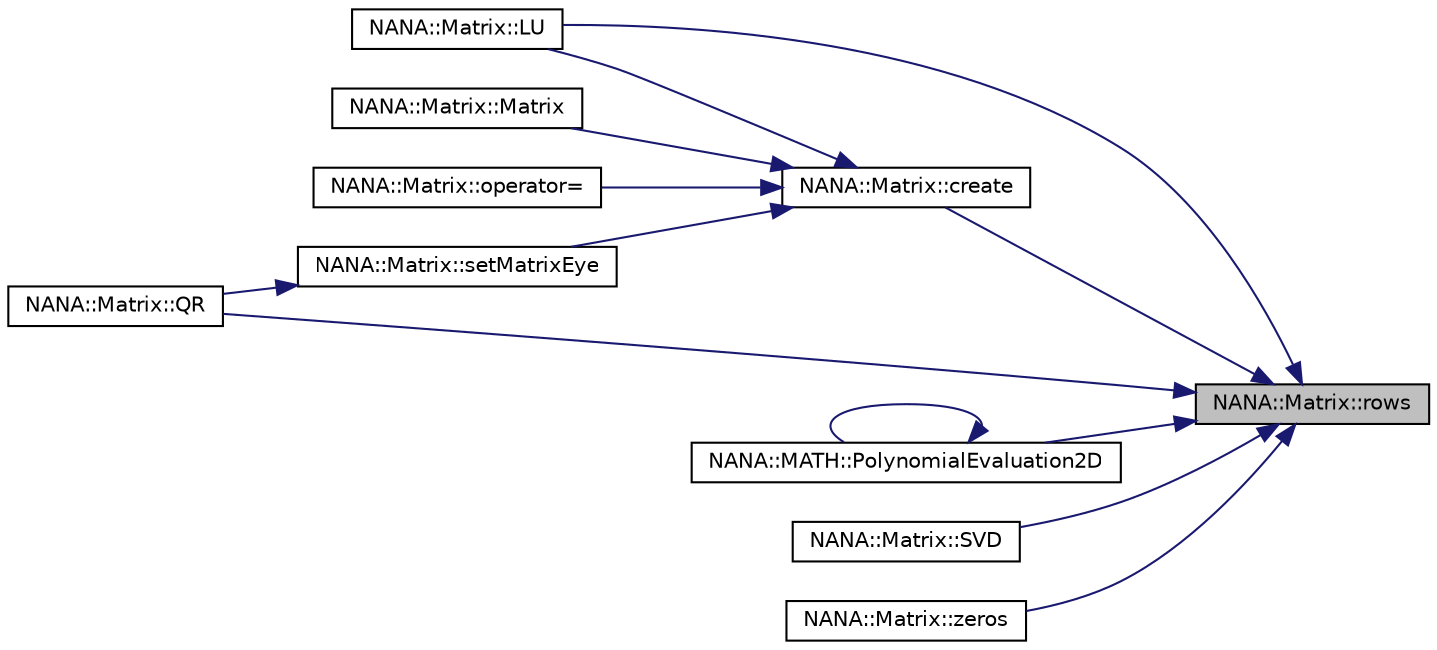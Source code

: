 digraph "NANA::Matrix::rows"
{
 // LATEX_PDF_SIZE
  edge [fontname="Helvetica",fontsize="10",labelfontname="Helvetica",labelfontsize="10"];
  node [fontname="Helvetica",fontsize="10",shape=record];
  rankdir="RL";
  Node1 [label="NANA::Matrix::rows",height=0.2,width=0.4,color="black", fillcolor="grey75", style="filled", fontcolor="black",tooltip="获取矩阵的行数"];
  Node1 -> Node2 [dir="back",color="midnightblue",fontsize="10",style="solid",fontname="Helvetica"];
  Node2 [label="NANA::Matrix::create",height=0.2,width=0.4,color="black", fillcolor="white", style="filled",URL="$class_n_a_n_a_1_1_matrix.html#a9143733c65d050c962bb9ea8fe03d19b",tooltip="申请内存"];
  Node2 -> Node3 [dir="back",color="midnightblue",fontsize="10",style="solid",fontname="Helvetica"];
  Node3 [label="NANA::Matrix::LU",height=0.2,width=0.4,color="black", fillcolor="white", style="filled",URL="$class_n_a_n_a_1_1_matrix.html#a4fa999237fe4b55b662bcd8e38707d1e",tooltip="实现矩阵的LU分解"];
  Node2 -> Node4 [dir="back",color="midnightblue",fontsize="10",style="solid",fontname="Helvetica"];
  Node4 [label="NANA::Matrix::Matrix",height=0.2,width=0.4,color="black", fillcolor="white", style="filled",URL="$class_n_a_n_a_1_1_matrix.html#a200779713f922b3c87ad193b3ea7f6b4",tooltip="构造函数，主动申请与管理内存"];
  Node2 -> Node5 [dir="back",color="midnightblue",fontsize="10",style="solid",fontname="Helvetica"];
  Node5 [label="NANA::Matrix::operator=",height=0.2,width=0.4,color="black", fillcolor="white", style="filled",URL="$class_n_a_n_a_1_1_matrix.html#af8f91cc9e267b3c55d0b8e6cb80351c4",tooltip="等于时"];
  Node2 -> Node6 [dir="back",color="midnightblue",fontsize="10",style="solid",fontname="Helvetica"];
  Node6 [label="NANA::Matrix::setMatrixEye",height=0.2,width=0.4,color="black", fillcolor="white", style="filled",URL="$class_n_a_n_a_1_1_matrix.html#a0a5423a5d4ad70b3225216b7a6542ee4",tooltip="将当前矩阵设置为单位矩阵"];
  Node6 -> Node7 [dir="back",color="midnightblue",fontsize="10",style="solid",fontname="Helvetica"];
  Node7 [label="NANA::Matrix::QR",height=0.2,width=0.4,color="black", fillcolor="white", style="filled",URL="$class_n_a_n_a_1_1_matrix.html#aa7c0b878879e366512929f60b01b883b",tooltip="基于豪斯荷尔德变换实现矩阵的QR分解"];
  Node1 -> Node3 [dir="back",color="midnightblue",fontsize="10",style="solid",fontname="Helvetica"];
  Node1 -> Node8 [dir="back",color="midnightblue",fontsize="10",style="solid",fontname="Helvetica"];
  Node8 [label="NANA::MATH::PolynomialEvaluation2D",height=0.2,width=0.4,color="black", fillcolor="white", style="filled",URL="$polynomialevaluation_8hpp.html#af878aea278122eda8be688e6a205c001",tooltip="二维多项式求值"];
  Node8 -> Node8 [dir="back",color="midnightblue",fontsize="10",style="solid",fontname="Helvetica"];
  Node1 -> Node7 [dir="back",color="midnightblue",fontsize="10",style="solid",fontname="Helvetica"];
  Node1 -> Node9 [dir="back",color="midnightblue",fontsize="10",style="solid",fontname="Helvetica"];
  Node9 [label="NANA::Matrix::SVD",height=0.2,width=0.4,color="black", fillcolor="white", style="filled",URL="$class_n_a_n_a_1_1_matrix.html#a8352dc7654f5aa3b0739675226f506b3",tooltip="实现奇异值分解"];
  Node1 -> Node10 [dir="back",color="midnightblue",fontsize="10",style="solid",fontname="Helvetica"];
  Node10 [label="NANA::Matrix::zeros",height=0.2,width=0.4,color="black", fillcolor="white", style="filled",URL="$class_n_a_n_a_1_1_matrix.html#aca43ab15a7bcbb1b79bba0e384064194",tooltip="生成全0矩阵"];
}
